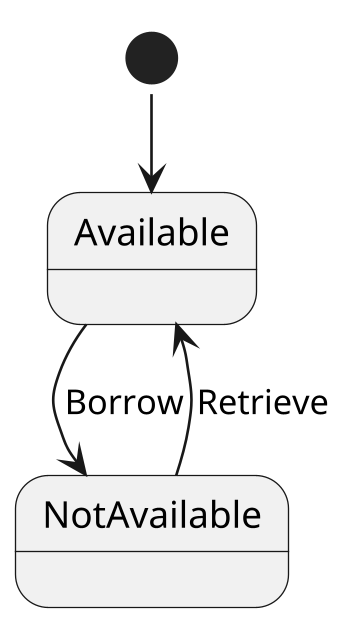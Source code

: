 @startuml
'https://plantuml.com/state-diagram
!pragma layout smetana
scale 350 width
[*] -->  Available
Available --> NotAvailable : Borrow
NotAvailable --> Available : Retrieve
state Available
state NotAvailable

@enduml
